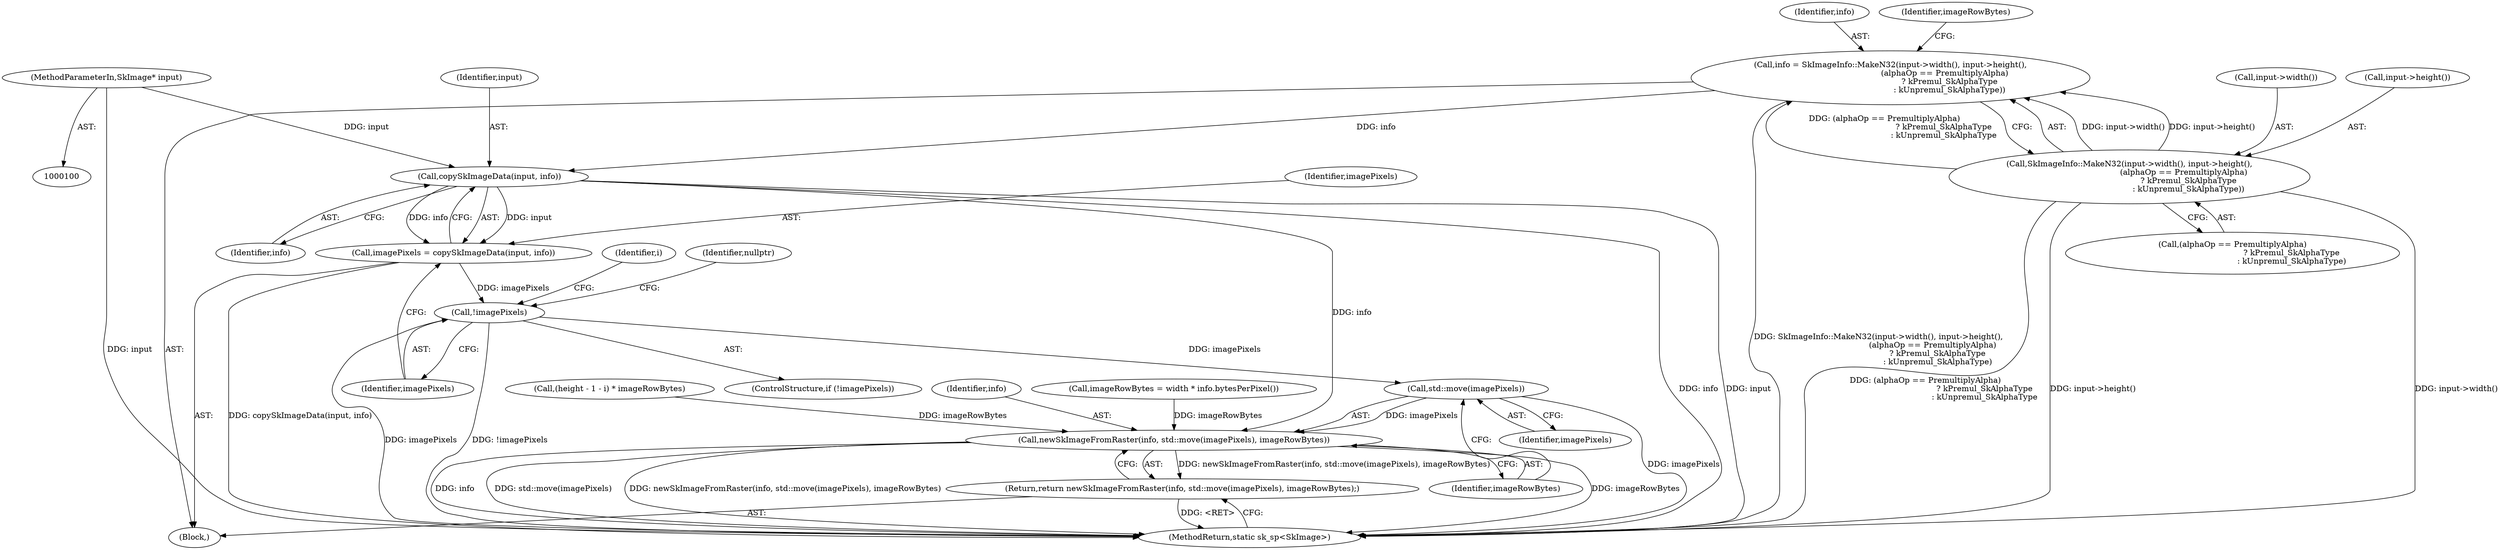 digraph "0_Chrome_d59a4441697f6253e7dc3f7ae5caad6e5fd2c778_3@API" {
"1000137" [label="(Call,copySkImageData(input, info))"];
"1000101" [label="(MethodParameterIn,SkImage* input)"];
"1000117" [label="(Call,info = SkImageInfo::MakeN32(input->width(), input->height(),\n                                           (alphaOp == PremultiplyAlpha)\n                                               ? kPremul_SkAlphaType\n                                               : kUnpremul_SkAlphaType))"];
"1000119" [label="(Call,SkImageInfo::MakeN32(input->width(), input->height(),\n                                           (alphaOp == PremultiplyAlpha)\n                                               ? kPremul_SkAlphaType\n                                               : kUnpremul_SkAlphaType))"];
"1000135" [label="(Call,imagePixels = copySkImageData(input, info))"];
"1000141" [label="(Call,!imagePixels)"];
"1000195" [label="(Call,std::move(imagePixels))"];
"1000193" [label="(Call,newSkImageFromRaster(info, std::move(imagePixels), imageRowBytes))"];
"1000192" [label="(Return,return newSkImageFromRaster(info, std::move(imagePixels), imageRowBytes);)"];
"1000135" [label="(Call,imagePixels = copySkImageData(input, info))"];
"1000142" [label="(Identifier,imagePixels)"];
"1000148" [label="(Identifier,i)"];
"1000101" [label="(MethodParameterIn,SkImage* input)"];
"1000195" [label="(Call,std::move(imagePixels))"];
"1000138" [label="(Identifier,input)"];
"1000193" [label="(Call,newSkImageFromRaster(info, std::move(imagePixels), imageRowBytes))"];
"1000175" [label="(Call,(height - 1 - i) * imageRowBytes)"];
"1000117" [label="(Call,info = SkImageInfo::MakeN32(input->width(), input->height(),\n                                           (alphaOp == PremultiplyAlpha)\n                                               ? kPremul_SkAlphaType\n                                               : kUnpremul_SkAlphaType))"];
"1000119" [label="(Call,SkImageInfo::MakeN32(input->width(), input->height(),\n                                           (alphaOp == PremultiplyAlpha)\n                                               ? kPremul_SkAlphaType\n                                               : kUnpremul_SkAlphaType))"];
"1000196" [label="(Identifier,imagePixels)"];
"1000122" [label="(Call,(alphaOp == PremultiplyAlpha)\n                                               ? kPremul_SkAlphaType\n                                               : kUnpremul_SkAlphaType)"];
"1000139" [label="(Identifier,info)"];
"1000120" [label="(Call,input->width())"];
"1000192" [label="(Return,return newSkImageFromRaster(info, std::move(imagePixels), imageRowBytes);)"];
"1000140" [label="(ControlStructure,if (!imagePixels))"];
"1000144" [label="(Identifier,nullptr)"];
"1000137" [label="(Call,copySkImageData(input, info))"];
"1000118" [label="(Identifier,info)"];
"1000141" [label="(Call,!imagePixels)"];
"1000198" [label="(MethodReturn,static sk_sp<SkImage>)"];
"1000121" [label="(Call,input->height())"];
"1000194" [label="(Identifier,info)"];
"1000103" [label="(Block,)"];
"1000130" [label="(Identifier,imageRowBytes)"];
"1000136" [label="(Identifier,imagePixels)"];
"1000129" [label="(Call,imageRowBytes = width * info.bytesPerPixel())"];
"1000197" [label="(Identifier,imageRowBytes)"];
"1000137" -> "1000135"  [label="AST: "];
"1000137" -> "1000139"  [label="CFG: "];
"1000138" -> "1000137"  [label="AST: "];
"1000139" -> "1000137"  [label="AST: "];
"1000135" -> "1000137"  [label="CFG: "];
"1000137" -> "1000198"  [label="DDG: input"];
"1000137" -> "1000198"  [label="DDG: info"];
"1000137" -> "1000135"  [label="DDG: input"];
"1000137" -> "1000135"  [label="DDG: info"];
"1000101" -> "1000137"  [label="DDG: input"];
"1000117" -> "1000137"  [label="DDG: info"];
"1000137" -> "1000193"  [label="DDG: info"];
"1000101" -> "1000100"  [label="AST: "];
"1000101" -> "1000198"  [label="DDG: input"];
"1000117" -> "1000103"  [label="AST: "];
"1000117" -> "1000119"  [label="CFG: "];
"1000118" -> "1000117"  [label="AST: "];
"1000119" -> "1000117"  [label="AST: "];
"1000130" -> "1000117"  [label="CFG: "];
"1000117" -> "1000198"  [label="DDG: SkImageInfo::MakeN32(input->width(), input->height(),\n                                           (alphaOp == PremultiplyAlpha)\n                                               ? kPremul_SkAlphaType\n                                               : kUnpremul_SkAlphaType)"];
"1000119" -> "1000117"  [label="DDG: input->width()"];
"1000119" -> "1000117"  [label="DDG: input->height()"];
"1000119" -> "1000117"  [label="DDG: (alphaOp == PremultiplyAlpha)\n                                               ? kPremul_SkAlphaType\n                                               : kUnpremul_SkAlphaType"];
"1000119" -> "1000122"  [label="CFG: "];
"1000120" -> "1000119"  [label="AST: "];
"1000121" -> "1000119"  [label="AST: "];
"1000122" -> "1000119"  [label="AST: "];
"1000119" -> "1000198"  [label="DDG: (alphaOp == PremultiplyAlpha)\n                                               ? kPremul_SkAlphaType\n                                               : kUnpremul_SkAlphaType"];
"1000119" -> "1000198"  [label="DDG: input->height()"];
"1000119" -> "1000198"  [label="DDG: input->width()"];
"1000135" -> "1000103"  [label="AST: "];
"1000136" -> "1000135"  [label="AST: "];
"1000142" -> "1000135"  [label="CFG: "];
"1000135" -> "1000198"  [label="DDG: copySkImageData(input, info)"];
"1000135" -> "1000141"  [label="DDG: imagePixels"];
"1000141" -> "1000140"  [label="AST: "];
"1000141" -> "1000142"  [label="CFG: "];
"1000142" -> "1000141"  [label="AST: "];
"1000144" -> "1000141"  [label="CFG: "];
"1000148" -> "1000141"  [label="CFG: "];
"1000141" -> "1000198"  [label="DDG: imagePixels"];
"1000141" -> "1000198"  [label="DDG: !imagePixels"];
"1000141" -> "1000195"  [label="DDG: imagePixels"];
"1000195" -> "1000193"  [label="AST: "];
"1000195" -> "1000196"  [label="CFG: "];
"1000196" -> "1000195"  [label="AST: "];
"1000197" -> "1000195"  [label="CFG: "];
"1000195" -> "1000198"  [label="DDG: imagePixels"];
"1000195" -> "1000193"  [label="DDG: imagePixels"];
"1000193" -> "1000192"  [label="AST: "];
"1000193" -> "1000197"  [label="CFG: "];
"1000194" -> "1000193"  [label="AST: "];
"1000197" -> "1000193"  [label="AST: "];
"1000192" -> "1000193"  [label="CFG: "];
"1000193" -> "1000198"  [label="DDG: imageRowBytes"];
"1000193" -> "1000198"  [label="DDG: info"];
"1000193" -> "1000198"  [label="DDG: std::move(imagePixels)"];
"1000193" -> "1000198"  [label="DDG: newSkImageFromRaster(info, std::move(imagePixels), imageRowBytes)"];
"1000193" -> "1000192"  [label="DDG: newSkImageFromRaster(info, std::move(imagePixels), imageRowBytes)"];
"1000129" -> "1000193"  [label="DDG: imageRowBytes"];
"1000175" -> "1000193"  [label="DDG: imageRowBytes"];
"1000192" -> "1000103"  [label="AST: "];
"1000198" -> "1000192"  [label="CFG: "];
"1000192" -> "1000198"  [label="DDG: <RET>"];
}
